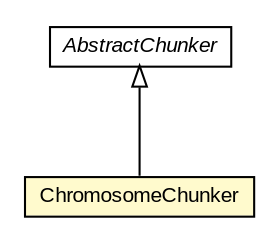 #!/usr/local/bin/dot
#
# Class diagram 
# Generated by UMLGraph version R5_6-24-gf6e263 (http://www.umlgraph.org/)
#

digraph G {
	edge [fontname="arial",fontsize=10,labelfontname="arial",labelfontsize=10];
	node [fontname="arial",fontsize=10,shape=plaintext];
	nodesep=0.25;
	ranksep=0.5;
	// edu.arizona.biosemantics.semanticmarkup.ling.chunk.AbstractChunker
	c42208 [label=<<table title="edu.arizona.biosemantics.semanticmarkup.ling.chunk.AbstractChunker" border="0" cellborder="1" cellspacing="0" cellpadding="2" port="p" href="../../AbstractChunker.html">
		<tr><td><table border="0" cellspacing="0" cellpadding="1">
<tr><td align="center" balign="center"><font face="arial italic"> AbstractChunker </font></td></tr>
		</table></td></tr>
		</table>>, URL="../../AbstractChunker.html", fontname="arial", fontcolor="black", fontsize=10.0];
	// edu.arizona.biosemantics.semanticmarkup.ling.chunk.lib.chunker.ChromosomeChunker
	c42236 [label=<<table title="edu.arizona.biosemantics.semanticmarkup.ling.chunk.lib.chunker.ChromosomeChunker" border="0" cellborder="1" cellspacing="0" cellpadding="2" port="p" bgcolor="lemonChiffon" href="./ChromosomeChunker.html">
		<tr><td><table border="0" cellspacing="0" cellpadding="1">
<tr><td align="center" balign="center"> ChromosomeChunker </td></tr>
		</table></td></tr>
		</table>>, URL="./ChromosomeChunker.html", fontname="arial", fontcolor="black", fontsize=10.0];
	//edu.arizona.biosemantics.semanticmarkup.ling.chunk.lib.chunker.ChromosomeChunker extends edu.arizona.biosemantics.semanticmarkup.ling.chunk.AbstractChunker
	c42208:p -> c42236:p [dir=back,arrowtail=empty];
}

